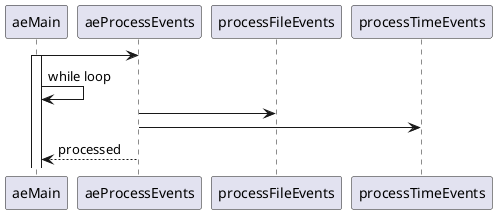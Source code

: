 @startuml

aeMain -> aeProcessEvents
activate aeMain
aeMain -> aeMain : while loop
aeProcessEvents -> processFileEvents
aeProcessEvents -> processTimeEvents
return processed
@enduml 